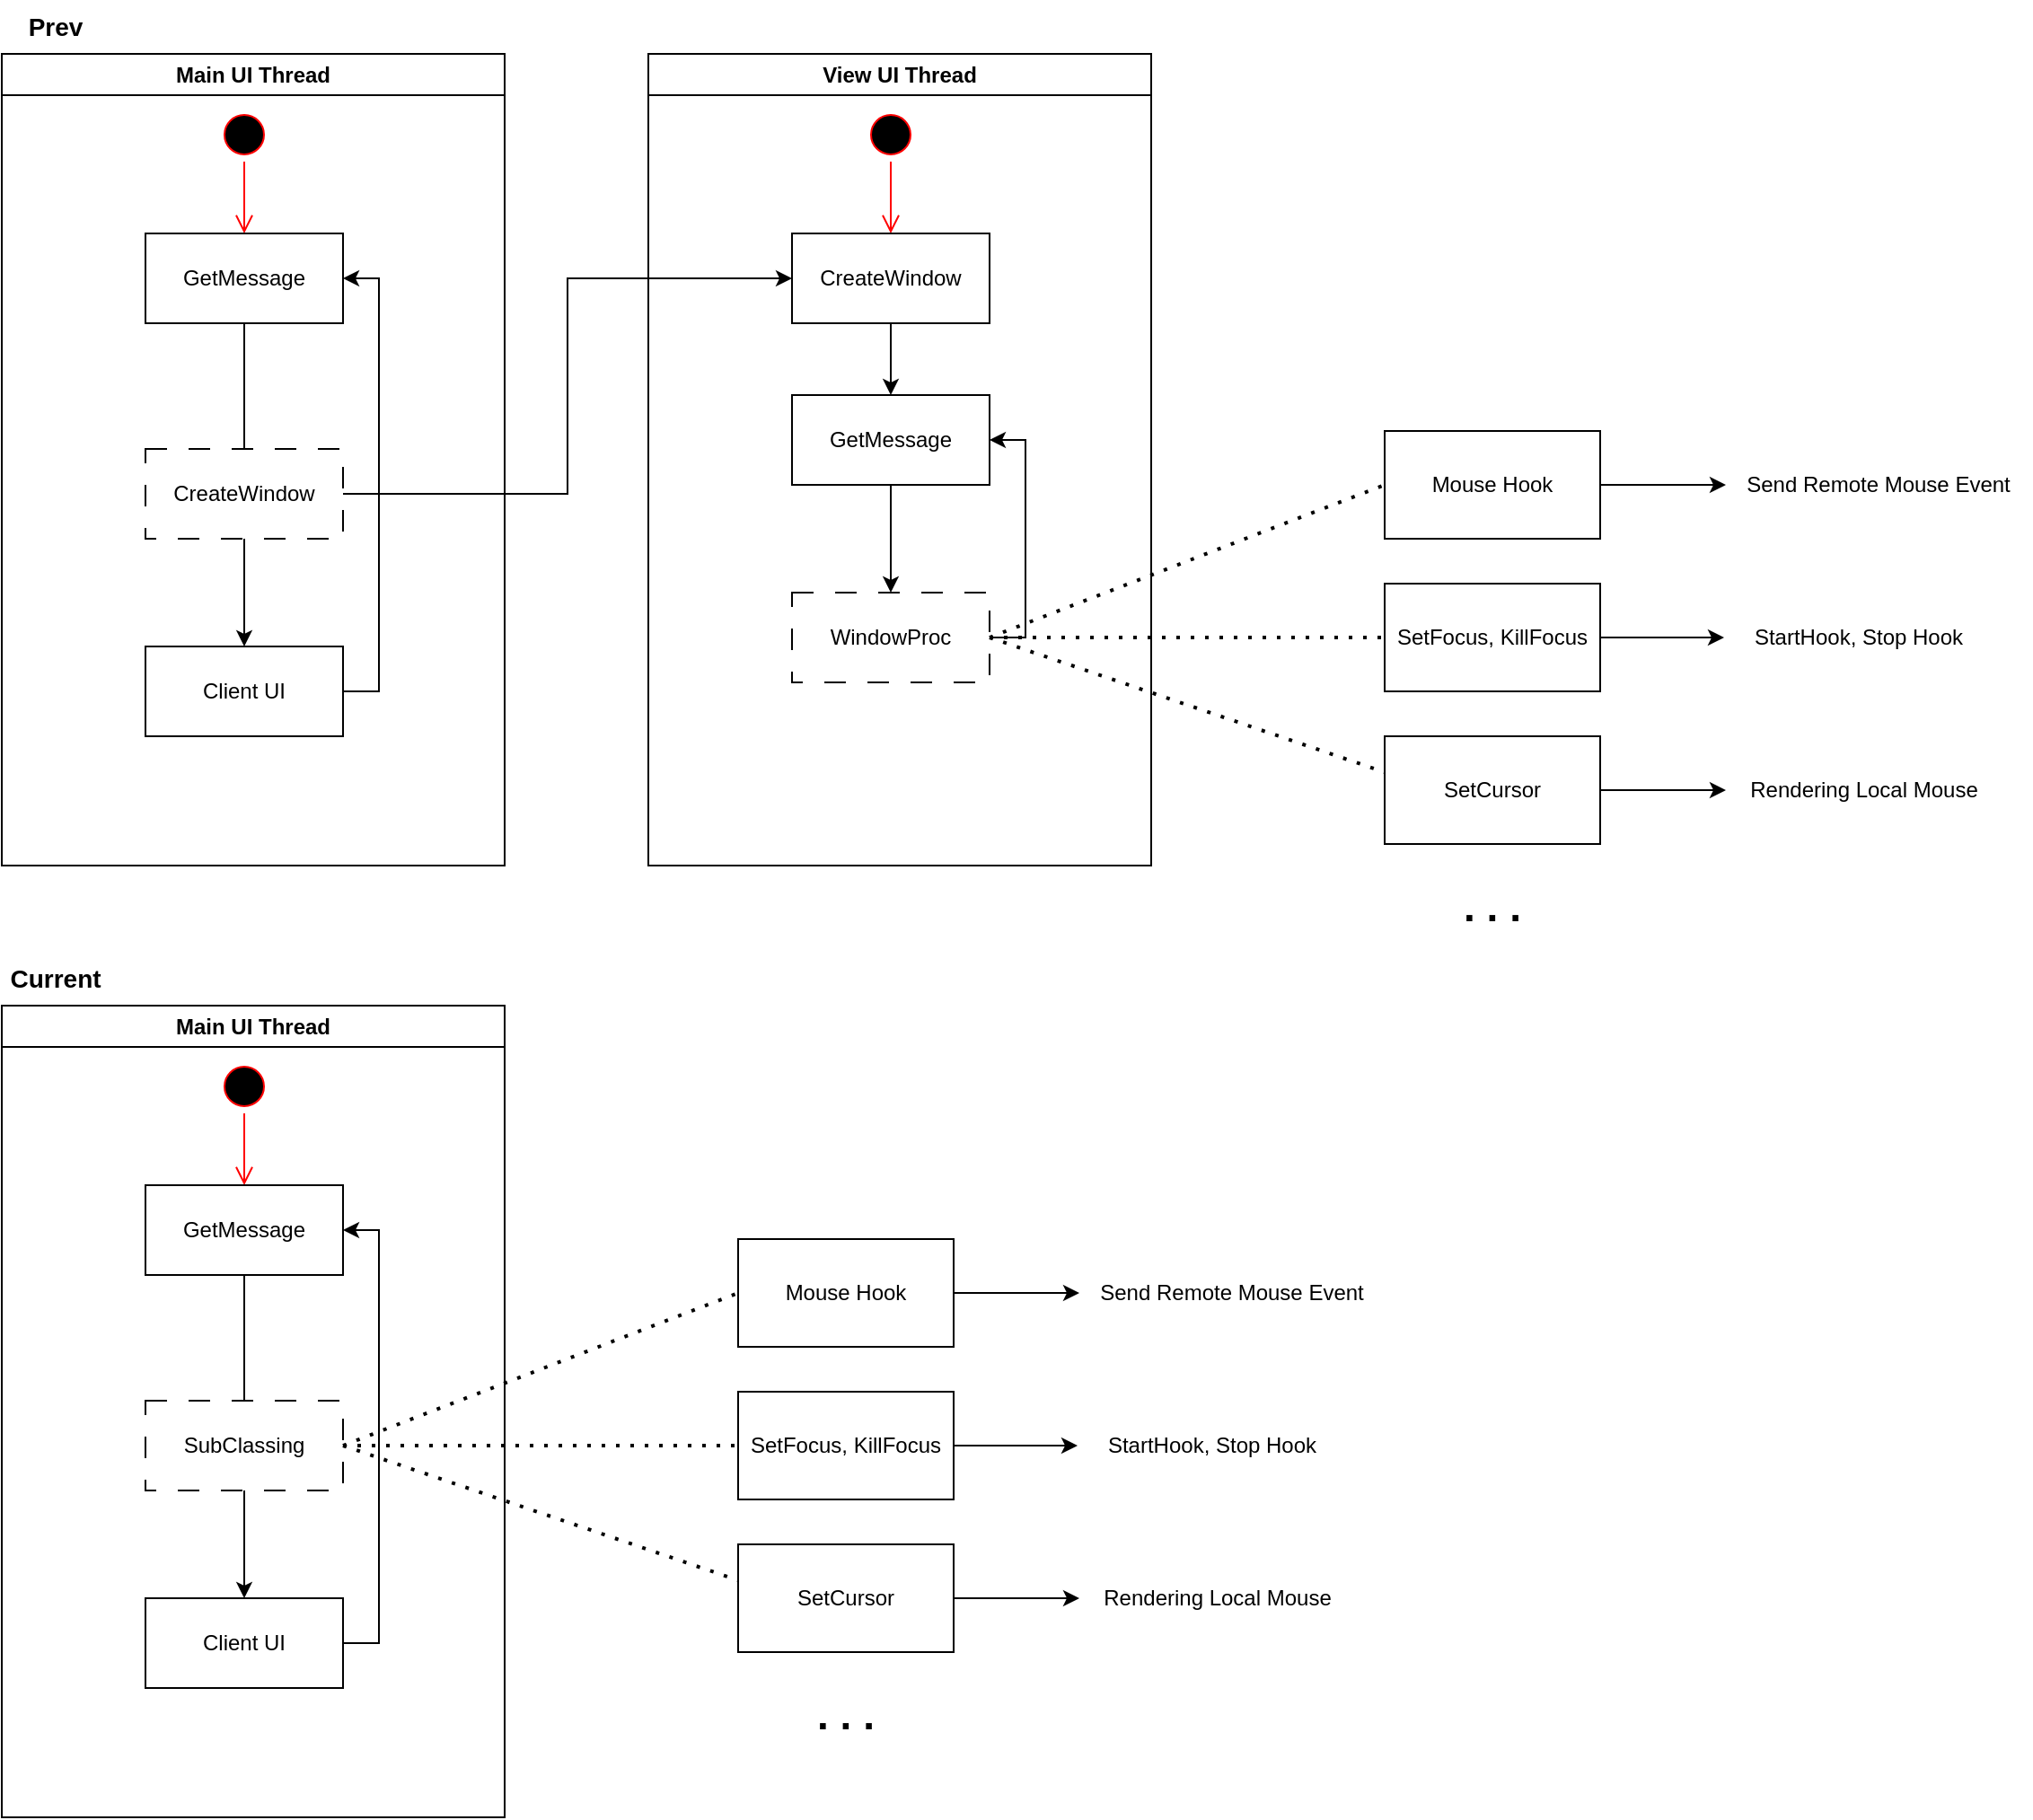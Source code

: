 <mxfile version="24.7.5">
  <diagram name="페이지-1" id="qZazr193hUHMwVS4NR-1">
    <mxGraphModel dx="2049" dy="2235" grid="1" gridSize="10" guides="1" tooltips="1" connect="1" arrows="1" fold="1" page="1" pageScale="1" pageWidth="827" pageHeight="1169" math="0" shadow="0">
      <root>
        <mxCell id="0" />
        <mxCell id="1" parent="0" />
        <mxCell id="1XmJx1WI5i3YDK_gQCyh-6" value="" style="ellipse;html=1;shape=startState;fillColor=#000000;strokeColor=#ff0000;" parent="1" vertex="1">
          <mxGeometry x="140" y="80" width="30" height="30" as="geometry" />
        </mxCell>
        <mxCell id="1XmJx1WI5i3YDK_gQCyh-7" value="" style="edgeStyle=orthogonalEdgeStyle;html=1;verticalAlign=bottom;endArrow=open;endSize=8;strokeColor=#ff0000;rounded=0;" parent="1" source="1XmJx1WI5i3YDK_gQCyh-6" edge="1">
          <mxGeometry relative="1" as="geometry">
            <mxPoint x="155" y="150" as="targetPoint" />
          </mxGeometry>
        </mxCell>
        <mxCell id="1XmJx1WI5i3YDK_gQCyh-25" style="edgeStyle=orthogonalEdgeStyle;rounded=0;orthogonalLoop=1;jettySize=auto;html=1;entryX=0.5;entryY=0;entryDx=0;entryDy=0;" parent="1" source="1XmJx1WI5i3YDK_gQCyh-8" target="1XmJx1WI5i3YDK_gQCyh-14" edge="1">
          <mxGeometry relative="1" as="geometry" />
        </mxCell>
        <mxCell id="1XmJx1WI5i3YDK_gQCyh-8" value="GetMessage" style="html=1;whiteSpace=wrap;" parent="1" vertex="1">
          <mxGeometry x="100" y="150" width="110" height="50" as="geometry" />
        </mxCell>
        <mxCell id="1XmJx1WI5i3YDK_gQCyh-41" style="edgeStyle=orthogonalEdgeStyle;rounded=0;orthogonalLoop=1;jettySize=auto;html=1;entryX=1;entryY=0.5;entryDx=0;entryDy=0;" parent="1" source="1XmJx1WI5i3YDK_gQCyh-14" target="1XmJx1WI5i3YDK_gQCyh-8" edge="1">
          <mxGeometry relative="1" as="geometry">
            <Array as="points">
              <mxPoint x="230" y="405" />
              <mxPoint x="230" y="175" />
            </Array>
          </mxGeometry>
        </mxCell>
        <mxCell id="1XmJx1WI5i3YDK_gQCyh-14" value="Client UI" style="html=1;whiteSpace=wrap;" parent="1" vertex="1">
          <mxGeometry x="100" y="380" width="110" height="50" as="geometry" />
        </mxCell>
        <mxCell id="1XmJx1WI5i3YDK_gQCyh-23" value="SubClassing" style="html=1;whiteSpace=wrap;dashed=1;dashPattern=12 12;" parent="1" vertex="1">
          <mxGeometry x="100" y="270" width="110" height="50" as="geometry" />
        </mxCell>
        <mxCell id="1XmJx1WI5i3YDK_gQCyh-26" value="Main UI Thread" style="swimlane;whiteSpace=wrap" parent="1" vertex="1">
          <mxGeometry x="20" y="50" width="280" height="452" as="geometry" />
        </mxCell>
        <mxCell id="1XmJx1WI5i3YDK_gQCyh-42" value="" style="endArrow=none;dashed=1;html=1;dashPattern=1 3;strokeWidth=2;rounded=0;exitX=1;exitY=0.5;exitDx=0;exitDy=0;entryX=0;entryY=0.5;entryDx=0;entryDy=0;" parent="1" source="1XmJx1WI5i3YDK_gQCyh-23" target="1XmJx1WI5i3YDK_gQCyh-43" edge="1">
          <mxGeometry width="50" height="50" relative="1" as="geometry">
            <mxPoint x="350" y="310" as="sourcePoint" />
            <mxPoint x="380" y="295" as="targetPoint" />
          </mxGeometry>
        </mxCell>
        <mxCell id="1XmJx1WI5i3YDK_gQCyh-46" style="edgeStyle=orthogonalEdgeStyle;rounded=0;orthogonalLoop=1;jettySize=auto;html=1;" parent="1" source="1XmJx1WI5i3YDK_gQCyh-43" target="1XmJx1WI5i3YDK_gQCyh-47" edge="1">
          <mxGeometry relative="1" as="geometry">
            <mxPoint x="650" y="210" as="targetPoint" />
          </mxGeometry>
        </mxCell>
        <mxCell id="1XmJx1WI5i3YDK_gQCyh-43" value="Mouse Hook" style="rounded=0;whiteSpace=wrap;html=1;" parent="1" vertex="1">
          <mxGeometry x="430" y="180" width="120" height="60" as="geometry" />
        </mxCell>
        <mxCell id="1XmJx1WI5i3YDK_gQCyh-48" style="edgeStyle=orthogonalEdgeStyle;rounded=0;orthogonalLoop=1;jettySize=auto;html=1;" parent="1" source="1XmJx1WI5i3YDK_gQCyh-44" target="1XmJx1WI5i3YDK_gQCyh-49" edge="1">
          <mxGeometry relative="1" as="geometry">
            <mxPoint x="620" y="295" as="targetPoint" />
          </mxGeometry>
        </mxCell>
        <mxCell id="1XmJx1WI5i3YDK_gQCyh-44" value="SetFocus, KillFocus" style="rounded=0;whiteSpace=wrap;html=1;" parent="1" vertex="1">
          <mxGeometry x="430" y="265" width="120" height="60" as="geometry" />
        </mxCell>
        <mxCell id="1XmJx1WI5i3YDK_gQCyh-47" value="Send Remote Mouse Event" style="text;html=1;align=center;verticalAlign=middle;whiteSpace=wrap;rounded=0;" parent="1" vertex="1">
          <mxGeometry x="620" y="195" width="170" height="30" as="geometry" />
        </mxCell>
        <mxCell id="1XmJx1WI5i3YDK_gQCyh-49" value="StartHook, Stop Hook" style="text;html=1;align=center;verticalAlign=middle;whiteSpace=wrap;rounded=0;" parent="1" vertex="1">
          <mxGeometry x="619" y="280" width="150" height="30" as="geometry" />
        </mxCell>
        <mxCell id="1XmJx1WI5i3YDK_gQCyh-53" value="" style="endArrow=none;dashed=1;html=1;dashPattern=1 3;strokeWidth=2;rounded=0;exitX=1;exitY=0.5;exitDx=0;exitDy=0;" parent="1" edge="1">
          <mxGeometry width="50" height="50" relative="1" as="geometry">
            <mxPoint x="210" y="295" as="sourcePoint" />
            <mxPoint x="430" y="370" as="targetPoint" />
          </mxGeometry>
        </mxCell>
        <mxCell id="1XmJx1WI5i3YDK_gQCyh-55" style="edgeStyle=orthogonalEdgeStyle;rounded=0;orthogonalLoop=1;jettySize=auto;html=1;" parent="1" source="1XmJx1WI5i3YDK_gQCyh-54" edge="1">
          <mxGeometry relative="1" as="geometry">
            <mxPoint x="620" y="380" as="targetPoint" />
          </mxGeometry>
        </mxCell>
        <mxCell id="1XmJx1WI5i3YDK_gQCyh-54" value="SetCursor" style="rounded=0;whiteSpace=wrap;html=1;" parent="1" vertex="1">
          <mxGeometry x="430" y="350" width="120" height="60" as="geometry" />
        </mxCell>
        <mxCell id="1XmJx1WI5i3YDK_gQCyh-56" value="Rendering Local Mouse" style="text;html=1;align=center;verticalAlign=middle;whiteSpace=wrap;rounded=0;" parent="1" vertex="1">
          <mxGeometry x="612" y="365" width="170" height="30" as="geometry" />
        </mxCell>
        <mxCell id="1XmJx1WI5i3YDK_gQCyh-57" value="" style="endArrow=none;dashed=1;html=1;dashPattern=1 3;strokeWidth=2;rounded=0;exitX=1;exitY=0.5;exitDx=0;exitDy=0;entryX=0;entryY=0.5;entryDx=0;entryDy=0;" parent="1" source="1XmJx1WI5i3YDK_gQCyh-23" target="1XmJx1WI5i3YDK_gQCyh-44" edge="1">
          <mxGeometry width="50" height="50" relative="1" as="geometry">
            <mxPoint x="210" y="290" as="sourcePoint" />
            <mxPoint x="430" y="365" as="targetPoint" />
          </mxGeometry>
        </mxCell>
        <mxCell id="1XmJx1WI5i3YDK_gQCyh-58" value=". . ." style="text;html=1;align=center;verticalAlign=middle;whiteSpace=wrap;rounded=0;fontSize=23;fontStyle=1" parent="1" vertex="1">
          <mxGeometry x="460" y="430" width="60" height="30" as="geometry" />
        </mxCell>
        <mxCell id="cz8kKF3DxG1CXJippCPs-1" value="" style="ellipse;html=1;shape=startState;fillColor=#000000;strokeColor=#ff0000;" vertex="1" parent="1">
          <mxGeometry x="140" y="-450" width="30" height="30" as="geometry" />
        </mxCell>
        <mxCell id="cz8kKF3DxG1CXJippCPs-2" value="" style="edgeStyle=orthogonalEdgeStyle;html=1;verticalAlign=bottom;endArrow=open;endSize=8;strokeColor=#ff0000;rounded=0;" edge="1" parent="1" source="cz8kKF3DxG1CXJippCPs-1">
          <mxGeometry relative="1" as="geometry">
            <mxPoint x="155" y="-380" as="targetPoint" />
          </mxGeometry>
        </mxCell>
        <mxCell id="cz8kKF3DxG1CXJippCPs-3" style="edgeStyle=orthogonalEdgeStyle;rounded=0;orthogonalLoop=1;jettySize=auto;html=1;entryX=0.5;entryY=0;entryDx=0;entryDy=0;" edge="1" parent="1" source="cz8kKF3DxG1CXJippCPs-4" target="cz8kKF3DxG1CXJippCPs-6">
          <mxGeometry relative="1" as="geometry" />
        </mxCell>
        <mxCell id="cz8kKF3DxG1CXJippCPs-4" value="GetMessage" style="html=1;whiteSpace=wrap;" vertex="1" parent="1">
          <mxGeometry x="100" y="-380" width="110" height="50" as="geometry" />
        </mxCell>
        <mxCell id="cz8kKF3DxG1CXJippCPs-31" style="edgeStyle=orthogonalEdgeStyle;rounded=0;orthogonalLoop=1;jettySize=auto;html=1;entryX=1;entryY=0.5;entryDx=0;entryDy=0;" edge="1" parent="1" source="cz8kKF3DxG1CXJippCPs-6" target="cz8kKF3DxG1CXJippCPs-4">
          <mxGeometry relative="1" as="geometry">
            <Array as="points">
              <mxPoint x="230" y="-125" />
              <mxPoint x="230" y="-355" />
            </Array>
          </mxGeometry>
        </mxCell>
        <mxCell id="cz8kKF3DxG1CXJippCPs-6" value="Client UI" style="html=1;whiteSpace=wrap;" vertex="1" parent="1">
          <mxGeometry x="100" y="-150" width="110" height="50" as="geometry" />
        </mxCell>
        <mxCell id="cz8kKF3DxG1CXJippCPs-30" style="edgeStyle=orthogonalEdgeStyle;rounded=0;orthogonalLoop=1;jettySize=auto;html=1;entryX=0;entryY=0.5;entryDx=0;entryDy=0;" edge="1" parent="1" source="cz8kKF3DxG1CXJippCPs-7" target="cz8kKF3DxG1CXJippCPs-26">
          <mxGeometry relative="1" as="geometry" />
        </mxCell>
        <mxCell id="cz8kKF3DxG1CXJippCPs-7" value="CreateWindow" style="html=1;whiteSpace=wrap;dashed=1;dashPattern=12 12;" vertex="1" parent="1">
          <mxGeometry x="100" y="-260" width="110" height="50" as="geometry" />
        </mxCell>
        <mxCell id="cz8kKF3DxG1CXJippCPs-8" value="Main UI Thread" style="swimlane;whiteSpace=wrap" vertex="1" parent="1">
          <mxGeometry x="20" y="-480" width="280" height="452" as="geometry" />
        </mxCell>
        <mxCell id="cz8kKF3DxG1CXJippCPs-23" value="" style="ellipse;html=1;shape=startState;fillColor=#000000;strokeColor=#ff0000;" vertex="1" parent="1">
          <mxGeometry x="500" y="-450" width="30" height="30" as="geometry" />
        </mxCell>
        <mxCell id="cz8kKF3DxG1CXJippCPs-24" value="" style="edgeStyle=orthogonalEdgeStyle;html=1;verticalAlign=bottom;endArrow=open;endSize=8;strokeColor=#ff0000;rounded=0;" edge="1" parent="1" source="cz8kKF3DxG1CXJippCPs-23">
          <mxGeometry relative="1" as="geometry">
            <mxPoint x="515" y="-380" as="targetPoint" />
          </mxGeometry>
        </mxCell>
        <mxCell id="cz8kKF3DxG1CXJippCPs-34" style="edgeStyle=orthogonalEdgeStyle;rounded=0;orthogonalLoop=1;jettySize=auto;html=1;entryX=0.5;entryY=0;entryDx=0;entryDy=0;" edge="1" parent="1" source="cz8kKF3DxG1CXJippCPs-26" target="cz8kKF3DxG1CXJippCPs-33">
          <mxGeometry relative="1" as="geometry" />
        </mxCell>
        <mxCell id="cz8kKF3DxG1CXJippCPs-26" value="CreateWindow" style="html=1;whiteSpace=wrap;" vertex="1" parent="1">
          <mxGeometry x="460" y="-380" width="110" height="50" as="geometry" />
        </mxCell>
        <mxCell id="cz8kKF3DxG1CXJippCPs-29" value="View UI Thread" style="swimlane;whiteSpace=wrap" vertex="1" parent="1">
          <mxGeometry x="380" y="-480" width="280" height="452" as="geometry" />
        </mxCell>
        <mxCell id="cz8kKF3DxG1CXJippCPs-36" style="edgeStyle=orthogonalEdgeStyle;rounded=0;orthogonalLoop=1;jettySize=auto;html=1;entryX=1;entryY=0.5;entryDx=0;entryDy=0;" edge="1" parent="cz8kKF3DxG1CXJippCPs-29" source="cz8kKF3DxG1CXJippCPs-28" target="cz8kKF3DxG1CXJippCPs-33">
          <mxGeometry relative="1" as="geometry">
            <Array as="points">
              <mxPoint x="210" y="325" />
              <mxPoint x="210" y="215" />
            </Array>
          </mxGeometry>
        </mxCell>
        <mxCell id="cz8kKF3DxG1CXJippCPs-28" value="WindowProc" style="html=1;whiteSpace=wrap;dashed=1;dashPattern=12 12;" vertex="1" parent="cz8kKF3DxG1CXJippCPs-29">
          <mxGeometry x="80" y="300" width="110" height="50" as="geometry" />
        </mxCell>
        <mxCell id="cz8kKF3DxG1CXJippCPs-35" style="edgeStyle=orthogonalEdgeStyle;rounded=0;orthogonalLoop=1;jettySize=auto;html=1;entryX=0.5;entryY=0;entryDx=0;entryDy=0;" edge="1" parent="cz8kKF3DxG1CXJippCPs-29" source="cz8kKF3DxG1CXJippCPs-33" target="cz8kKF3DxG1CXJippCPs-28">
          <mxGeometry relative="1" as="geometry" />
        </mxCell>
        <mxCell id="cz8kKF3DxG1CXJippCPs-33" value="GetMessage" style="html=1;whiteSpace=wrap;" vertex="1" parent="cz8kKF3DxG1CXJippCPs-29">
          <mxGeometry x="80" y="190" width="110" height="50" as="geometry" />
        </mxCell>
        <mxCell id="cz8kKF3DxG1CXJippCPs-37" value="" style="endArrow=none;dashed=1;html=1;dashPattern=1 3;strokeWidth=2;rounded=0;exitX=1;exitY=0.5;exitDx=0;exitDy=0;entryX=0;entryY=0.5;entryDx=0;entryDy=0;" edge="1" parent="1" target="cz8kKF3DxG1CXJippCPs-39">
          <mxGeometry width="50" height="50" relative="1" as="geometry">
            <mxPoint x="570" y="-155" as="sourcePoint" />
            <mxPoint x="740" y="-155" as="targetPoint" />
          </mxGeometry>
        </mxCell>
        <mxCell id="cz8kKF3DxG1CXJippCPs-38" style="edgeStyle=orthogonalEdgeStyle;rounded=0;orthogonalLoop=1;jettySize=auto;html=1;" edge="1" parent="1" source="cz8kKF3DxG1CXJippCPs-39" target="cz8kKF3DxG1CXJippCPs-42">
          <mxGeometry relative="1" as="geometry">
            <mxPoint x="1010" y="-240" as="targetPoint" />
          </mxGeometry>
        </mxCell>
        <mxCell id="cz8kKF3DxG1CXJippCPs-39" value="Mouse Hook" style="rounded=0;whiteSpace=wrap;html=1;" vertex="1" parent="1">
          <mxGeometry x="790" y="-270" width="120" height="60" as="geometry" />
        </mxCell>
        <mxCell id="cz8kKF3DxG1CXJippCPs-40" style="edgeStyle=orthogonalEdgeStyle;rounded=0;orthogonalLoop=1;jettySize=auto;html=1;" edge="1" parent="1" source="cz8kKF3DxG1CXJippCPs-41" target="cz8kKF3DxG1CXJippCPs-43">
          <mxGeometry relative="1" as="geometry">
            <mxPoint x="980" y="-155" as="targetPoint" />
          </mxGeometry>
        </mxCell>
        <mxCell id="cz8kKF3DxG1CXJippCPs-41" value="SetFocus, KillFocus" style="rounded=0;whiteSpace=wrap;html=1;" vertex="1" parent="1">
          <mxGeometry x="790" y="-185" width="120" height="60" as="geometry" />
        </mxCell>
        <mxCell id="cz8kKF3DxG1CXJippCPs-42" value="Send Remote Mouse Event" style="text;html=1;align=center;verticalAlign=middle;whiteSpace=wrap;rounded=0;" vertex="1" parent="1">
          <mxGeometry x="980" y="-255" width="170" height="30" as="geometry" />
        </mxCell>
        <mxCell id="cz8kKF3DxG1CXJippCPs-43" value="StartHook, Stop Hook" style="text;html=1;align=center;verticalAlign=middle;whiteSpace=wrap;rounded=0;" vertex="1" parent="1">
          <mxGeometry x="979" y="-170" width="150" height="30" as="geometry" />
        </mxCell>
        <mxCell id="cz8kKF3DxG1CXJippCPs-44" value="" style="endArrow=none;dashed=1;html=1;dashPattern=1 3;strokeWidth=2;rounded=0;exitX=1;exitY=0.5;exitDx=0;exitDy=0;" edge="1" parent="1">
          <mxGeometry width="50" height="50" relative="1" as="geometry">
            <mxPoint x="570" y="-155" as="sourcePoint" />
            <mxPoint x="790" y="-80" as="targetPoint" />
          </mxGeometry>
        </mxCell>
        <mxCell id="cz8kKF3DxG1CXJippCPs-45" style="edgeStyle=orthogonalEdgeStyle;rounded=0;orthogonalLoop=1;jettySize=auto;html=1;" edge="1" parent="1" source="cz8kKF3DxG1CXJippCPs-46">
          <mxGeometry relative="1" as="geometry">
            <mxPoint x="980" y="-70" as="targetPoint" />
          </mxGeometry>
        </mxCell>
        <mxCell id="cz8kKF3DxG1CXJippCPs-46" value="SetCursor" style="rounded=0;whiteSpace=wrap;html=1;" vertex="1" parent="1">
          <mxGeometry x="790" y="-100" width="120" height="60" as="geometry" />
        </mxCell>
        <mxCell id="cz8kKF3DxG1CXJippCPs-47" value="Rendering Local Mouse" style="text;html=1;align=center;verticalAlign=middle;whiteSpace=wrap;rounded=0;" vertex="1" parent="1">
          <mxGeometry x="972" y="-85" width="170" height="30" as="geometry" />
        </mxCell>
        <mxCell id="cz8kKF3DxG1CXJippCPs-48" value="" style="endArrow=none;dashed=1;html=1;dashPattern=1 3;strokeWidth=2;rounded=0;exitX=1;exitY=0.5;exitDx=0;exitDy=0;entryX=0;entryY=0.5;entryDx=0;entryDy=0;" edge="1" parent="1" target="cz8kKF3DxG1CXJippCPs-41">
          <mxGeometry width="50" height="50" relative="1" as="geometry">
            <mxPoint x="570" y="-155" as="sourcePoint" />
            <mxPoint x="790" y="-85" as="targetPoint" />
          </mxGeometry>
        </mxCell>
        <mxCell id="cz8kKF3DxG1CXJippCPs-49" value=". . ." style="text;html=1;align=center;verticalAlign=middle;whiteSpace=wrap;rounded=0;fontSize=23;fontStyle=1" vertex="1" parent="1">
          <mxGeometry x="820" y="-20" width="60" height="30" as="geometry" />
        </mxCell>
        <mxCell id="cz8kKF3DxG1CXJippCPs-50" value="Prev" style="text;html=1;align=center;verticalAlign=middle;whiteSpace=wrap;rounded=0;fontStyle=1;fontSize=14;" vertex="1" parent="1">
          <mxGeometry x="20" y="-510" width="60" height="30" as="geometry" />
        </mxCell>
        <mxCell id="cz8kKF3DxG1CXJippCPs-51" value="Current" style="text;html=1;align=center;verticalAlign=middle;whiteSpace=wrap;rounded=0;fontStyle=1;fontSize=14;" vertex="1" parent="1">
          <mxGeometry x="20" y="20" width="60" height="30" as="geometry" />
        </mxCell>
      </root>
    </mxGraphModel>
  </diagram>
</mxfile>
